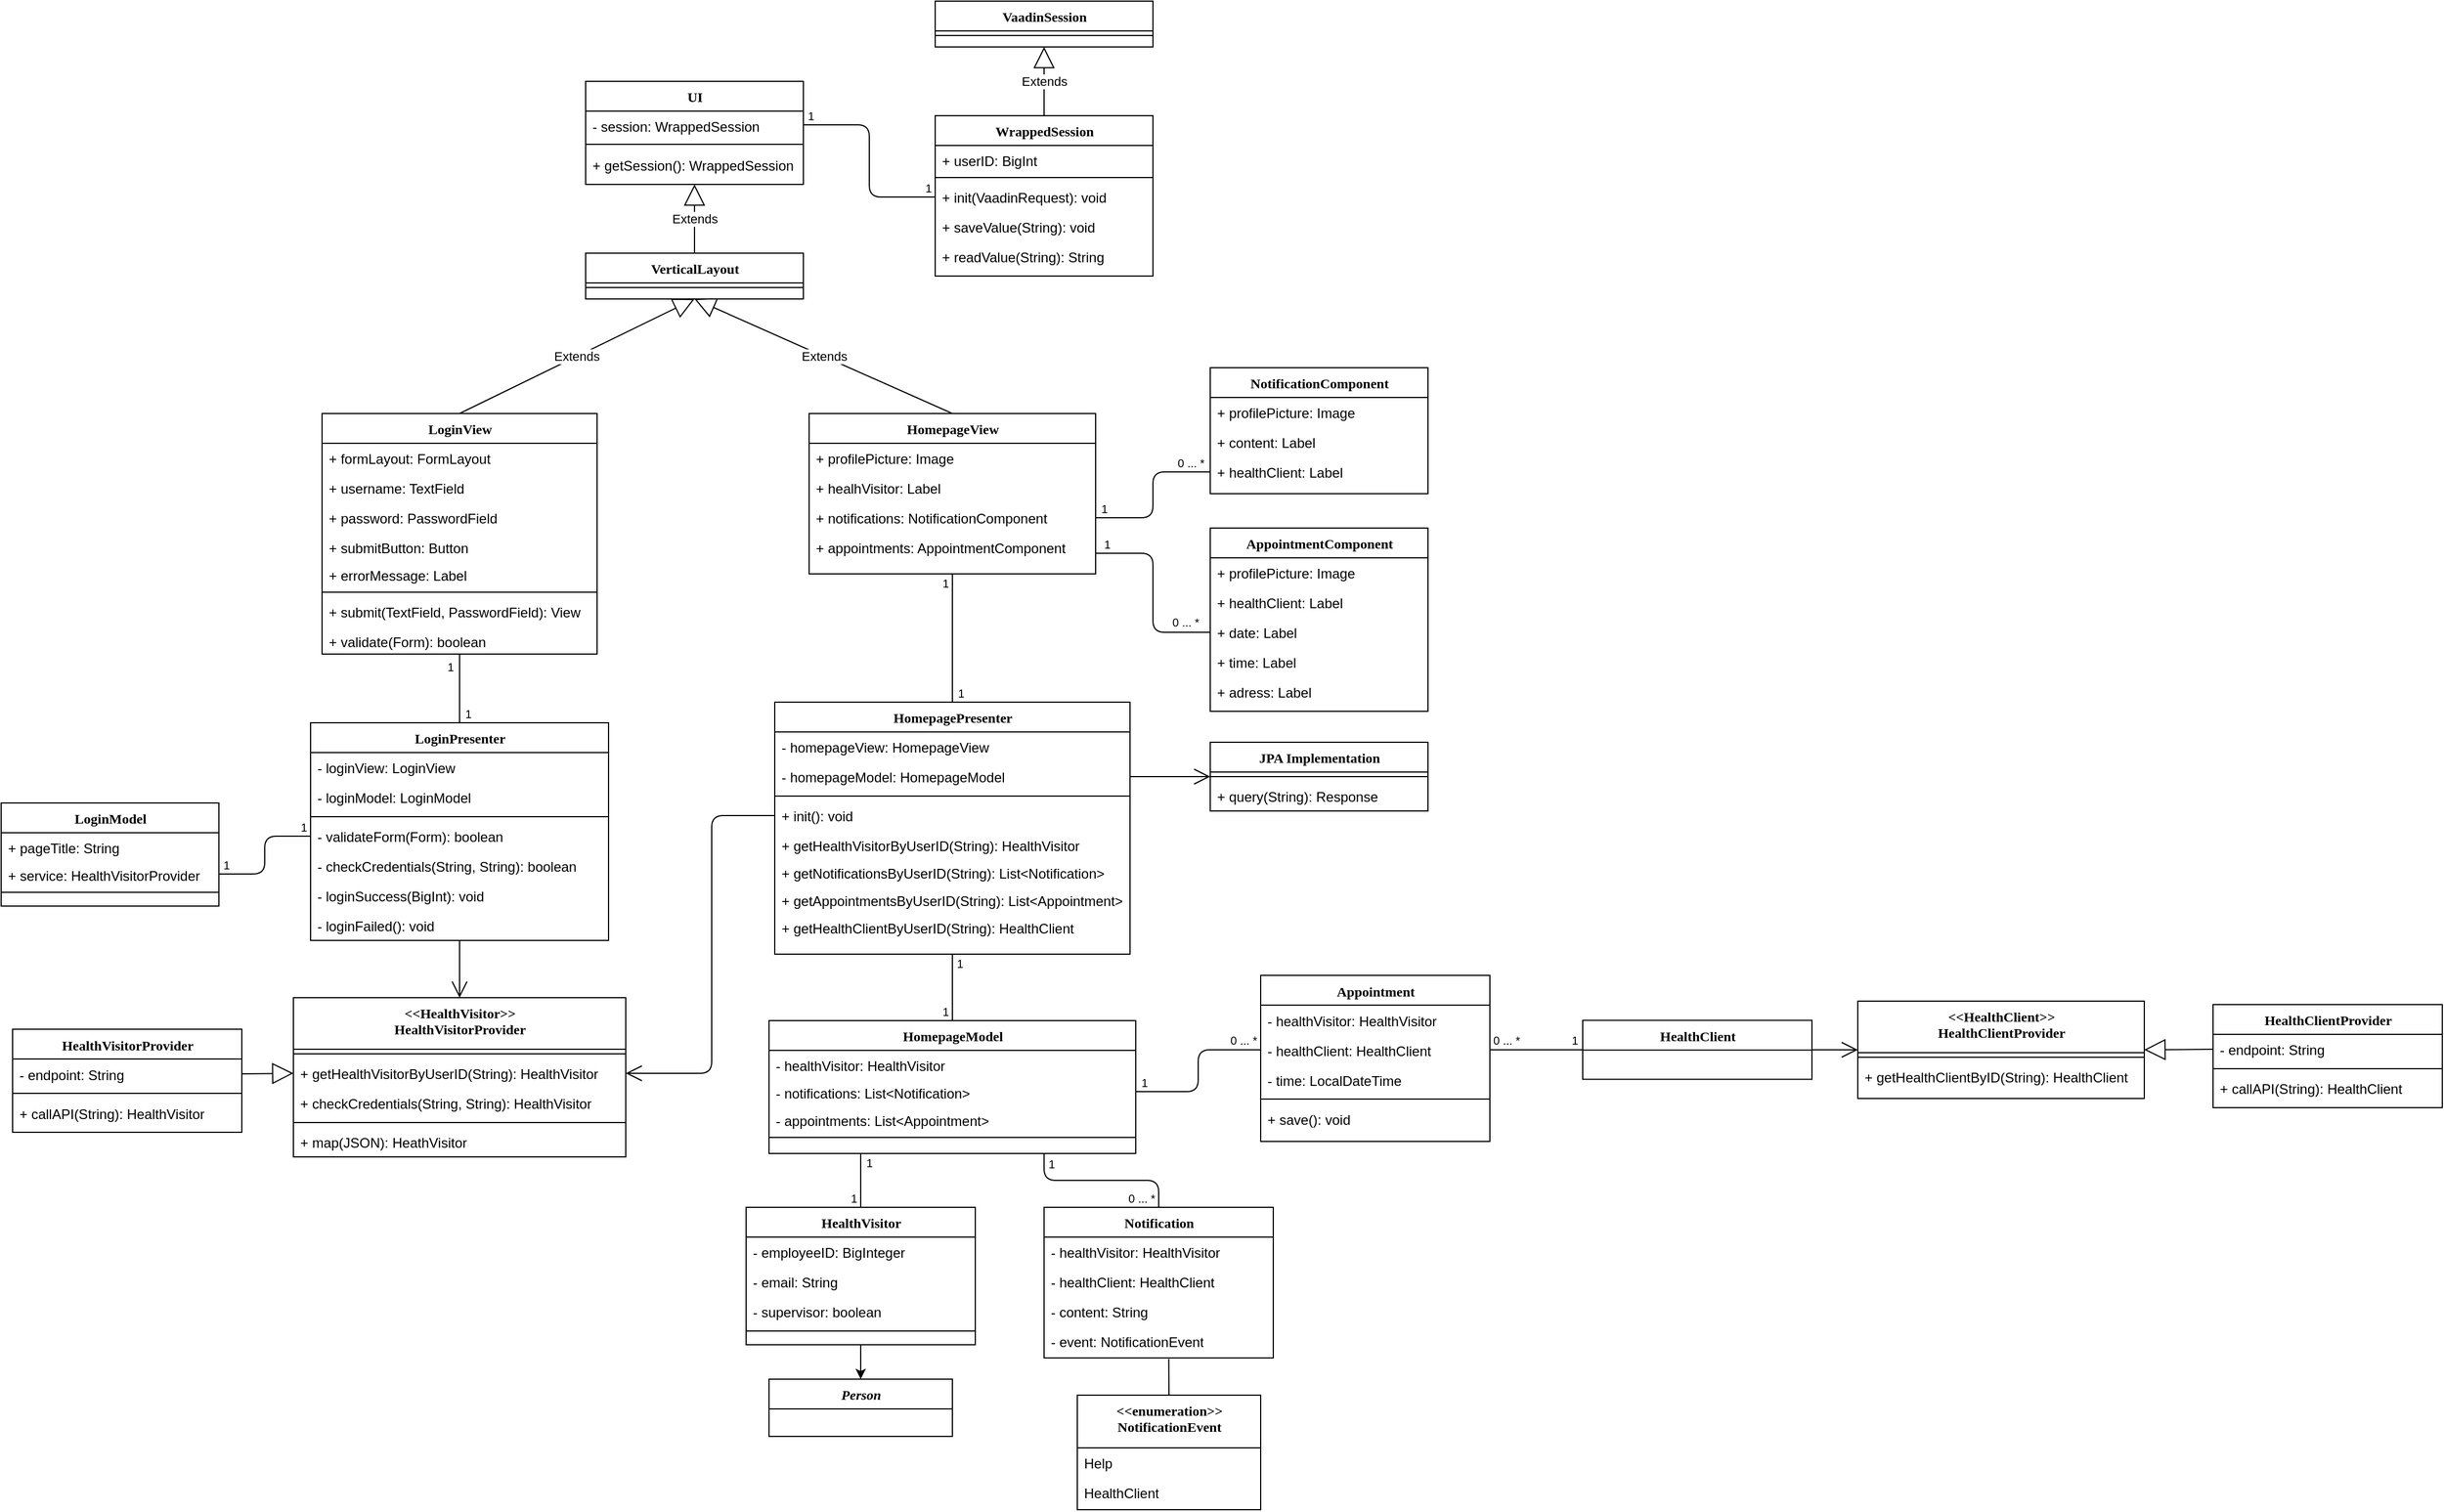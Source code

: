 <mxfile version="13.0.3" type="device"><diagram name="Page-1" id="9f46799a-70d6-7492-0946-bef42562c5a5"><mxGraphModel dx="2707" dy="1817" grid="1" gridSize="10" guides="1" tooltips="1" connect="1" arrows="1" fold="1" page="1" pageScale="1" pageWidth="1100" pageHeight="850" background="#ffffff" math="0" shadow="0"><root><mxCell id="0"/><mxCell id="1" parent="0"/><mxCell id="yon5I4YHBgp9VmvMfO-X-59" value="Extends" style="endArrow=block;endSize=16;endFill=0;html=1;exitX=0.5;exitY=0;exitDx=0;exitDy=0;entryX=0.5;entryY=1;entryDx=0;entryDy=0;" edge="1" parent="1" source="78961159f06e98e8-17" target="yon5I4YHBgp9VmvMfO-X-31"><mxGeometry width="160" relative="1" as="geometry"><mxPoint x="470" y="180" as="sourcePoint"/><mxPoint x="630" y="180" as="targetPoint"/></mxGeometry></mxCell><mxCell id="yon5I4YHBgp9VmvMfO-X-65" value="" style="endArrow=none;html=1;edgeStyle=orthogonalEdgeStyle;exitX=0.5;exitY=0;exitDx=0;exitDy=0;entryX=0.5;entryY=1;entryDx=0;entryDy=0;" edge="1" parent="1" source="yon5I4YHBgp9VmvMfO-X-19" target="78961159f06e98e8-17"><mxGeometry relative="1" as="geometry"><mxPoint x="20" y="550" as="sourcePoint"/><mxPoint x="180" y="510" as="targetPoint"/></mxGeometry></mxCell><mxCell id="yon5I4YHBgp9VmvMfO-X-66" value="1" style="resizable=0;html=1;align=left;verticalAlign=bottom;labelBackgroundColor=#ffffff;fontSize=10;" connectable="0" vertex="1" parent="yon5I4YHBgp9VmvMfO-X-65"><mxGeometry x="-1" relative="1" as="geometry"><mxPoint x="3" as="offset"/></mxGeometry></mxCell><mxCell id="yon5I4YHBgp9VmvMfO-X-67" value="1" style="resizable=0;html=1;align=right;verticalAlign=bottom;labelBackgroundColor=#ffffff;fontSize=10;" connectable="0" vertex="1" parent="yon5I4YHBgp9VmvMfO-X-65"><mxGeometry x="1" relative="1" as="geometry"><mxPoint x="-4.92" y="19.1" as="offset"/></mxGeometry></mxCell><mxCell id="yon5I4YHBgp9VmvMfO-X-68" value="Extends" style="endArrow=block;endSize=16;endFill=0;html=1;exitX=0.5;exitY=0;exitDx=0;exitDy=0;entryX=0.5;entryY=1;entryDx=0;entryDy=0;" edge="1" parent="1" source="yon5I4YHBgp9VmvMfO-X-1" target="yon5I4YHBgp9VmvMfO-X-31"><mxGeometry width="160" relative="1" as="geometry"><mxPoint x="250" y="290" as="sourcePoint"/><mxPoint x="445" y="170" as="targetPoint"/></mxGeometry></mxCell><mxCell id="yon5I4YHBgp9VmvMfO-X-86" value="" style="endArrow=none;html=1;edgeStyle=orthogonalEdgeStyle;entryX=0;entryY=0.5;entryDx=0;entryDy=0;" edge="1" parent="1" source="yon5I4YHBgp9VmvMfO-X-3" target="yon5I4YHBgp9VmvMfO-X-78"><mxGeometry relative="1" as="geometry"><mxPoint x="405" y="510" as="sourcePoint"/><mxPoint x="565" y="510" as="targetPoint"/></mxGeometry></mxCell><mxCell id="yon5I4YHBgp9VmvMfO-X-87" value="1" style="resizable=0;html=1;align=left;verticalAlign=bottom;labelBackgroundColor=#ffffff;fontSize=10;" connectable="0" vertex="1" parent="yon5I4YHBgp9VmvMfO-X-86"><mxGeometry x="-1" relative="1" as="geometry"><mxPoint x="3" as="offset"/></mxGeometry></mxCell><mxCell id="yon5I4YHBgp9VmvMfO-X-88" value="0 ... *" style="resizable=0;html=1;align=right;verticalAlign=bottom;labelBackgroundColor=#ffffff;fontSize=10;" connectable="0" vertex="1" parent="yon5I4YHBgp9VmvMfO-X-86"><mxGeometry x="1" relative="1" as="geometry"><mxPoint x="-5" as="offset"/></mxGeometry></mxCell><mxCell id="yon5I4YHBgp9VmvMfO-X-115" value="" style="endArrow=none;html=1;edgeStyle=orthogonalEdgeStyle;exitX=0;exitY=0.5;exitDx=0;exitDy=0;entryX=1;entryY=0.5;entryDx=0;entryDy=0;" edge="1" parent="1" source="yon5I4YHBgp9VmvMfO-X-102" target="yon5I4YHBgp9VmvMfO-X-5"><mxGeometry relative="1" as="geometry"><mxPoint x="405" y="510" as="sourcePoint"/><mxPoint x="565" y="510" as="targetPoint"/></mxGeometry></mxCell><mxCell id="yon5I4YHBgp9VmvMfO-X-116" value="0 ... *" style="resizable=0;html=1;align=left;verticalAlign=bottom;labelBackgroundColor=#ffffff;fontSize=10;" connectable="0" vertex="1" parent="yon5I4YHBgp9VmvMfO-X-115"><mxGeometry x="-1" relative="1" as="geometry"><mxPoint x="-35" y="-1" as="offset"/></mxGeometry></mxCell><mxCell id="yon5I4YHBgp9VmvMfO-X-117" value="1" style="resizable=0;html=1;align=right;verticalAlign=bottom;labelBackgroundColor=#ffffff;fontSize=10;" connectable="0" vertex="1" parent="yon5I4YHBgp9VmvMfO-X-115"><mxGeometry x="1" relative="1" as="geometry"><mxPoint x="13" as="offset"/></mxGeometry></mxCell><mxCell id="yon5I4YHBgp9VmvMfO-X-119" value="" style="endArrow=none;html=1;edgeStyle=orthogonalEdgeStyle;exitX=0.5;exitY=0;exitDx=0;exitDy=0;entryX=0.5;entryY=1;entryDx=0;entryDy=0;" edge="1" parent="1" source="yon5I4YHBgp9VmvMfO-X-10" target="yon5I4YHBgp9VmvMfO-X-1"><mxGeometry relative="1" as="geometry"><mxPoint x="405" y="610" as="sourcePoint"/><mxPoint x="565" y="610" as="targetPoint"/></mxGeometry></mxCell><mxCell id="yon5I4YHBgp9VmvMfO-X-120" value="1" style="resizable=0;html=1;align=left;verticalAlign=bottom;labelBackgroundColor=#ffffff;fontSize=10;" connectable="0" vertex="1" parent="yon5I4YHBgp9VmvMfO-X-119"><mxGeometry x="-1" relative="1" as="geometry"><mxPoint x="3" as="offset"/></mxGeometry></mxCell><mxCell id="yon5I4YHBgp9VmvMfO-X-121" value="1" style="resizable=0;html=1;align=right;verticalAlign=bottom;labelBackgroundColor=#ffffff;fontSize=10;" connectable="0" vertex="1" parent="yon5I4YHBgp9VmvMfO-X-119"><mxGeometry x="1" relative="1" as="geometry"><mxPoint x="-3" y="16" as="offset"/></mxGeometry></mxCell><mxCell id="yon5I4YHBgp9VmvMfO-X-31" value="VerticalLayout" style="swimlane;html=1;fontStyle=1;align=center;verticalAlign=top;childLayout=stackLayout;horizontal=1;startSize=26;horizontalStack=0;resizeParent=1;resizeLast=0;collapsible=1;marginBottom=0;swimlaneFillColor=#ffffff;rounded=0;shadow=0;comic=0;labelBackgroundColor=none;strokeWidth=1;fillColor=none;fontFamily=Verdana;fontSize=12" vertex="1" parent="1"><mxGeometry x="290" y="140" width="190" height="40" as="geometry"/></mxCell><mxCell id="yon5I4YHBgp9VmvMfO-X-34" value="" style="line;html=1;strokeWidth=1;fillColor=none;align=left;verticalAlign=middle;spacingTop=-1;spacingLeft=3;spacingRight=3;rotatable=0;labelPosition=right;points=[];portConstraint=eastwest;" vertex="1" parent="yon5I4YHBgp9VmvMfO-X-31"><mxGeometry y="26" width="190" height="8" as="geometry"/></mxCell><mxCell id="yon5I4YHBgp9VmvMfO-X-141" value="Extends" style="endArrow=block;endSize=16;endFill=0;html=1;exitX=0.5;exitY=0;exitDx=0;exitDy=0;entryX=0.5;entryY=1;entryDx=0;entryDy=0;" edge="1" parent="1" source="yon5I4YHBgp9VmvMfO-X-128" target="yon5I4YHBgp9VmvMfO-X-139"><mxGeometry width="160" relative="1" as="geometry"><mxPoint x="430" y="160" as="sourcePoint"/><mxPoint x="590" y="160" as="targetPoint"/></mxGeometry></mxCell><mxCell id="yon5I4YHBgp9VmvMfO-X-143" value="Extends" style="endArrow=block;endSize=16;endFill=0;html=1;exitX=0.5;exitY=0;exitDx=0;exitDy=0;entryX=0.5;entryY=1;entryDx=0;entryDy=0;" edge="1" parent="1" source="yon5I4YHBgp9VmvMfO-X-31" target="yon5I4YHBgp9VmvMfO-X-135"><mxGeometry width="160" relative="1" as="geometry"><mxPoint x="430" y="110" as="sourcePoint"/><mxPoint x="590" y="110" as="targetPoint"/></mxGeometry></mxCell><mxCell id="yon5I4YHBgp9VmvMfO-X-135" value="UI" style="swimlane;html=1;fontStyle=1;align=center;verticalAlign=top;childLayout=stackLayout;horizontal=1;startSize=26;horizontalStack=0;resizeParent=1;resizeLast=0;collapsible=1;marginBottom=0;swimlaneFillColor=#ffffff;rounded=0;shadow=0;comic=0;labelBackgroundColor=none;strokeWidth=1;fillColor=none;fontFamily=Verdana;fontSize=12" vertex="1" parent="1"><mxGeometry x="290" y="-10" width="190" height="90" as="geometry"/></mxCell><mxCell id="yon5I4YHBgp9VmvMfO-X-138" value="- session: WrappedSession&amp;nbsp;" style="text;html=1;strokeColor=none;fillColor=none;align=left;verticalAlign=top;spacingLeft=4;spacingRight=4;whiteSpace=wrap;overflow=hidden;rotatable=0;points=[[0,0.5],[1,0.5]];portConstraint=eastwest;" vertex="1" parent="yon5I4YHBgp9VmvMfO-X-135"><mxGeometry y="26" width="190" height="24" as="geometry"/></mxCell><mxCell id="yon5I4YHBgp9VmvMfO-X-136" value="" style="line;html=1;strokeWidth=1;fillColor=none;align=left;verticalAlign=middle;spacingTop=-1;spacingLeft=3;spacingRight=3;rotatable=0;labelPosition=right;points=[];portConstraint=eastwest;" vertex="1" parent="yon5I4YHBgp9VmvMfO-X-135"><mxGeometry y="50" width="190" height="10" as="geometry"/></mxCell><mxCell id="yon5I4YHBgp9VmvMfO-X-142" value="+ getSession(): WrappedSession&amp;nbsp;" style="text;html=1;strokeColor=none;fillColor=none;align=left;verticalAlign=top;spacingLeft=4;spacingRight=4;whiteSpace=wrap;overflow=hidden;rotatable=0;points=[[0,0.5],[1,0.5]];portConstraint=eastwest;" vertex="1" parent="yon5I4YHBgp9VmvMfO-X-135"><mxGeometry y="60" width="190" height="26" as="geometry"/></mxCell><mxCell id="yon5I4YHBgp9VmvMfO-X-144" value="" style="endArrow=none;html=1;edgeStyle=orthogonalEdgeStyle;entryX=0;entryY=0.5;entryDx=0;entryDy=0;exitX=1;exitY=0.5;exitDx=0;exitDy=0;" edge="1" parent="1" source="yon5I4YHBgp9VmvMfO-X-138" target="yon5I4YHBgp9VmvMfO-X-134"><mxGeometry relative="1" as="geometry"><mxPoint x="430" y="110" as="sourcePoint"/><mxPoint x="590" y="110" as="targetPoint"/></mxGeometry></mxCell><mxCell id="yon5I4YHBgp9VmvMfO-X-145" value="1" style="resizable=0;html=1;align=left;verticalAlign=bottom;labelBackgroundColor=#ffffff;fontSize=10;" connectable="0" vertex="1" parent="yon5I4YHBgp9VmvMfO-X-144"><mxGeometry x="-1" relative="1" as="geometry"><mxPoint x="2" as="offset"/></mxGeometry></mxCell><mxCell id="yon5I4YHBgp9VmvMfO-X-146" value="1" style="resizable=0;html=1;align=right;verticalAlign=bottom;labelBackgroundColor=#ffffff;fontSize=10;" connectable="0" vertex="1" parent="yon5I4YHBgp9VmvMfO-X-144"><mxGeometry x="1" relative="1" as="geometry"><mxPoint x="-3" as="offset"/></mxGeometry></mxCell><mxCell id="yon5I4YHBgp9VmvMfO-X-128" value="WrappedSession" style="swimlane;html=1;fontStyle=1;align=center;verticalAlign=top;childLayout=stackLayout;horizontal=1;startSize=26;horizontalStack=0;resizeParent=1;resizeLast=0;collapsible=1;marginBottom=0;swimlaneFillColor=#ffffff;rounded=0;shadow=0;comic=0;labelBackgroundColor=none;strokeWidth=1;fillColor=none;fontFamily=Verdana;fontSize=12" vertex="1" parent="1"><mxGeometry x="595" y="20" width="190" height="140" as="geometry"/></mxCell><mxCell id="yon5I4YHBgp9VmvMfO-X-129" value="+ userID: BigInt&amp;nbsp;" style="text;html=1;strokeColor=none;fillColor=none;align=left;verticalAlign=top;spacingLeft=4;spacingRight=4;whiteSpace=wrap;overflow=hidden;rotatable=0;points=[[0,0.5],[1,0.5]];portConstraint=eastwest;" vertex="1" parent="yon5I4YHBgp9VmvMfO-X-128"><mxGeometry y="26" width="190" height="24" as="geometry"/></mxCell><mxCell id="yon5I4YHBgp9VmvMfO-X-131" value="" style="line;html=1;strokeWidth=1;fillColor=none;align=left;verticalAlign=middle;spacingTop=-1;spacingLeft=3;spacingRight=3;rotatable=0;labelPosition=right;points=[];portConstraint=eastwest;" vertex="1" parent="yon5I4YHBgp9VmvMfO-X-128"><mxGeometry y="50" width="190" height="8" as="geometry"/></mxCell><mxCell id="yon5I4YHBgp9VmvMfO-X-134" value="+ init(VaadinRequest): void" style="text;html=1;strokeColor=none;fillColor=none;align=left;verticalAlign=top;spacingLeft=4;spacingRight=4;whiteSpace=wrap;overflow=hidden;rotatable=0;points=[[0,0.5],[1,0.5]];portConstraint=eastwest;" vertex="1" parent="yon5I4YHBgp9VmvMfO-X-128"><mxGeometry y="58" width="190" height="26" as="geometry"/></mxCell><mxCell id="yon5I4YHBgp9VmvMfO-X-132" value="+ saveValue(String): void" style="text;html=1;strokeColor=none;fillColor=none;align=left;verticalAlign=top;spacingLeft=4;spacingRight=4;whiteSpace=wrap;overflow=hidden;rotatable=0;points=[[0,0.5],[1,0.5]];portConstraint=eastwest;" vertex="1" parent="yon5I4YHBgp9VmvMfO-X-128"><mxGeometry y="84" width="190" height="26" as="geometry"/></mxCell><mxCell id="yon5I4YHBgp9VmvMfO-X-133" value="+ readValue(String): String" style="text;html=1;strokeColor=none;fillColor=none;align=left;verticalAlign=top;spacingLeft=4;spacingRight=4;whiteSpace=wrap;overflow=hidden;rotatable=0;points=[[0,0.5],[1,0.5]];portConstraint=eastwest;" vertex="1" parent="yon5I4YHBgp9VmvMfO-X-128"><mxGeometry y="110" width="190" height="26" as="geometry"/></mxCell><mxCell id="yon5I4YHBgp9VmvMfO-X-139" value="VaadinSession" style="swimlane;html=1;fontStyle=1;align=center;verticalAlign=top;childLayout=stackLayout;horizontal=1;startSize=26;horizontalStack=0;resizeParent=1;resizeLast=0;collapsible=1;marginBottom=0;swimlaneFillColor=#ffffff;rounded=0;shadow=0;comic=0;labelBackgroundColor=none;strokeWidth=1;fillColor=none;fontFamily=Verdana;fontSize=12" vertex="1" parent="1"><mxGeometry x="595" y="-80" width="190" height="40" as="geometry"/></mxCell><mxCell id="yon5I4YHBgp9VmvMfO-X-140" value="" style="line;html=1;strokeWidth=1;fillColor=none;align=left;verticalAlign=middle;spacingTop=-1;spacingLeft=3;spacingRight=3;rotatable=0;labelPosition=right;points=[];portConstraint=eastwest;" vertex="1" parent="yon5I4YHBgp9VmvMfO-X-139"><mxGeometry y="26" width="190" height="8" as="geometry"/></mxCell><mxCell id="yon5I4YHBgp9VmvMfO-X-99" value="AppointmentComponent" style="swimlane;html=1;fontStyle=1;align=center;verticalAlign=top;childLayout=stackLayout;horizontal=1;startSize=26;horizontalStack=0;resizeParent=1;resizeLast=0;collapsible=1;marginBottom=0;swimlaneFillColor=#ffffff;rounded=0;shadow=0;comic=0;labelBackgroundColor=none;strokeWidth=1;fillColor=none;fontFamily=Verdana;fontSize=12" vertex="1" parent="1"><mxGeometry x="835" y="380" width="190" height="160" as="geometry"/></mxCell><mxCell id="yon5I4YHBgp9VmvMfO-X-100" value="+ profilePicture: Image" style="text;html=1;strokeColor=none;fillColor=none;align=left;verticalAlign=top;spacingLeft=4;spacingRight=4;whiteSpace=wrap;overflow=hidden;rotatable=0;points=[[0,0.5],[1,0.5]];portConstraint=eastwest;" vertex="1" parent="yon5I4YHBgp9VmvMfO-X-99"><mxGeometry y="26" width="190" height="26" as="geometry"/></mxCell><mxCell id="yon5I4YHBgp9VmvMfO-X-101" value="+ healthClient: Label" style="text;html=1;strokeColor=none;fillColor=none;align=left;verticalAlign=top;spacingLeft=4;spacingRight=4;whiteSpace=wrap;overflow=hidden;rotatable=0;points=[[0,0.5],[1,0.5]];portConstraint=eastwest;" vertex="1" parent="yon5I4YHBgp9VmvMfO-X-99"><mxGeometry y="52" width="190" height="26" as="geometry"/></mxCell><mxCell id="yon5I4YHBgp9VmvMfO-X-102" value="+ date: Label" style="text;html=1;strokeColor=none;fillColor=none;align=left;verticalAlign=top;spacingLeft=4;spacingRight=4;whiteSpace=wrap;overflow=hidden;rotatable=0;points=[[0,0.5],[1,0.5]];portConstraint=eastwest;" vertex="1" parent="yon5I4YHBgp9VmvMfO-X-99"><mxGeometry y="78" width="190" height="26" as="geometry"/></mxCell><mxCell id="yon5I4YHBgp9VmvMfO-X-105" value="+ time: Label" style="text;html=1;strokeColor=none;fillColor=none;align=left;verticalAlign=top;spacingLeft=4;spacingRight=4;whiteSpace=wrap;overflow=hidden;rotatable=0;points=[[0,0.5],[1,0.5]];portConstraint=eastwest;" vertex="1" parent="yon5I4YHBgp9VmvMfO-X-99"><mxGeometry y="104" width="190" height="26" as="geometry"/></mxCell><mxCell id="yon5I4YHBgp9VmvMfO-X-106" value="+ adress: Label" style="text;html=1;strokeColor=none;fillColor=none;align=left;verticalAlign=top;spacingLeft=4;spacingRight=4;whiteSpace=wrap;overflow=hidden;rotatable=0;points=[[0,0.5],[1,0.5]];portConstraint=eastwest;" vertex="1" parent="yon5I4YHBgp9VmvMfO-X-99"><mxGeometry y="130" width="190" height="26" as="geometry"/></mxCell><mxCell id="yon5I4YHBgp9VmvMfO-X-1" value="HomepageView" style="swimlane;html=1;fontStyle=1;align=center;verticalAlign=top;childLayout=stackLayout;horizontal=1;startSize=26;horizontalStack=0;resizeParent=1;resizeLast=0;collapsible=1;marginBottom=0;swimlaneFillColor=#ffffff;rounded=0;shadow=0;comic=0;labelBackgroundColor=none;strokeWidth=1;fillColor=none;fontFamily=Verdana;fontSize=12" vertex="1" parent="1"><mxGeometry x="485" y="280" width="250" height="140" as="geometry"/></mxCell><mxCell id="yon5I4YHBgp9VmvMfO-X-4" value="+ profilePicture: Image" style="text;html=1;strokeColor=none;fillColor=none;align=left;verticalAlign=top;spacingLeft=4;spacingRight=4;whiteSpace=wrap;overflow=hidden;rotatable=0;points=[[0,0.5],[1,0.5]];portConstraint=eastwest;" vertex="1" parent="yon5I4YHBgp9VmvMfO-X-1"><mxGeometry y="26" width="250" height="26" as="geometry"/></mxCell><mxCell id="yon5I4YHBgp9VmvMfO-X-2" value="+ healhVisitor: Label" style="text;html=1;strokeColor=none;fillColor=none;align=left;verticalAlign=top;spacingLeft=4;spacingRight=4;whiteSpace=wrap;overflow=hidden;rotatable=0;points=[[0,0.5],[1,0.5]];portConstraint=eastwest;" vertex="1" parent="yon5I4YHBgp9VmvMfO-X-1"><mxGeometry y="52" width="250" height="26" as="geometry"/></mxCell><mxCell id="yon5I4YHBgp9VmvMfO-X-3" value="+ notifications: NotificationComponent" style="text;html=1;strokeColor=none;fillColor=none;align=left;verticalAlign=top;spacingLeft=4;spacingRight=4;whiteSpace=wrap;overflow=hidden;rotatable=0;points=[[0,0.5],[1,0.5]];portConstraint=eastwest;" vertex="1" parent="yon5I4YHBgp9VmvMfO-X-1"><mxGeometry y="78" width="250" height="26" as="geometry"/></mxCell><mxCell id="yon5I4YHBgp9VmvMfO-X-5" value="+ appointments: AppointmentComponent" style="text;html=1;strokeColor=none;fillColor=none;align=left;verticalAlign=top;spacingLeft=4;spacingRight=4;whiteSpace=wrap;overflow=hidden;rotatable=0;points=[[0,0.5],[1,0.5]];portConstraint=eastwest;" vertex="1" parent="yon5I4YHBgp9VmvMfO-X-1"><mxGeometry y="104" width="250" height="36" as="geometry"/></mxCell><mxCell id="yon5I4YHBgp9VmvMfO-X-76" value="NotificationComponent" style="swimlane;html=1;fontStyle=1;align=center;verticalAlign=top;childLayout=stackLayout;horizontal=1;startSize=26;horizontalStack=0;resizeParent=1;resizeLast=0;collapsible=1;marginBottom=0;swimlaneFillColor=#ffffff;rounded=0;shadow=0;comic=0;labelBackgroundColor=none;strokeWidth=1;fillColor=none;fontFamily=Verdana;fontSize=12" vertex="1" parent="1"><mxGeometry x="835" y="240" width="190" height="110" as="geometry"/></mxCell><mxCell id="yon5I4YHBgp9VmvMfO-X-77" value="+ profilePicture: Image" style="text;html=1;strokeColor=none;fillColor=none;align=left;verticalAlign=top;spacingLeft=4;spacingRight=4;whiteSpace=wrap;overflow=hidden;rotatable=0;points=[[0,0.5],[1,0.5]];portConstraint=eastwest;" vertex="1" parent="yon5I4YHBgp9VmvMfO-X-76"><mxGeometry y="26" width="190" height="26" as="geometry"/></mxCell><mxCell id="yon5I4YHBgp9VmvMfO-X-79" value="+ content: Label" style="text;html=1;strokeColor=none;fillColor=none;align=left;verticalAlign=top;spacingLeft=4;spacingRight=4;whiteSpace=wrap;overflow=hidden;rotatable=0;points=[[0,0.5],[1,0.5]];portConstraint=eastwest;" vertex="1" parent="yon5I4YHBgp9VmvMfO-X-76"><mxGeometry y="52" width="190" height="26" as="geometry"/></mxCell><mxCell id="yon5I4YHBgp9VmvMfO-X-78" value="+ healthClient: Label" style="text;html=1;strokeColor=none;fillColor=none;align=left;verticalAlign=top;spacingLeft=4;spacingRight=4;whiteSpace=wrap;overflow=hidden;rotatable=0;points=[[0,0.5],[1,0.5]];portConstraint=eastwest;" vertex="1" parent="yon5I4YHBgp9VmvMfO-X-76"><mxGeometry y="78" width="190" height="26" as="geometry"/></mxCell><mxCell id="78961159f06e98e8-17" value="LoginView" style="swimlane;html=1;fontStyle=1;align=center;verticalAlign=top;childLayout=stackLayout;horizontal=1;startSize=26;horizontalStack=0;resizeParent=1;resizeLast=0;collapsible=1;marginBottom=0;swimlaneFillColor=#ffffff;rounded=0;shadow=0;comic=0;labelBackgroundColor=none;strokeWidth=1;fillColor=none;fontFamily=Verdana;fontSize=12" parent="1" vertex="1"><mxGeometry x="60" y="280" width="240" height="210" as="geometry"/></mxCell><mxCell id="yon5I4YHBgp9VmvMfO-X-61" value="+ formLayout: FormLayout" style="text;html=1;strokeColor=none;fillColor=none;align=left;verticalAlign=top;spacingLeft=4;spacingRight=4;whiteSpace=wrap;overflow=hidden;rotatable=0;points=[[0,0.5],[1,0.5]];portConstraint=eastwest;" vertex="1" parent="78961159f06e98e8-17"><mxGeometry y="26" width="240" height="26" as="geometry"/></mxCell><mxCell id="yon5I4YHBgp9VmvMfO-X-28" value="+ username: TextField" style="text;html=1;strokeColor=none;fillColor=none;align=left;verticalAlign=top;spacingLeft=4;spacingRight=4;whiteSpace=wrap;overflow=hidden;rotatable=0;points=[[0,0.5],[1,0.5]];portConstraint=eastwest;" vertex="1" parent="78961159f06e98e8-17"><mxGeometry y="52" width="240" height="26" as="geometry"/></mxCell><mxCell id="78961159f06e98e8-23" value="+ password: PasswordField" style="text;html=1;strokeColor=none;fillColor=none;align=left;verticalAlign=top;spacingLeft=4;spacingRight=4;whiteSpace=wrap;overflow=hidden;rotatable=0;points=[[0,0.5],[1,0.5]];portConstraint=eastwest;" parent="78961159f06e98e8-17" vertex="1"><mxGeometry y="78" width="240" height="26" as="geometry"/></mxCell><mxCell id="78961159f06e98e8-21" value="+ submitButton: Button&amp;nbsp;" style="text;html=1;strokeColor=none;fillColor=none;align=left;verticalAlign=top;spacingLeft=4;spacingRight=4;whiteSpace=wrap;overflow=hidden;rotatable=0;points=[[0,0.5],[1,0.5]];portConstraint=eastwest;" parent="78961159f06e98e8-17" vertex="1"><mxGeometry y="104" width="240" height="24" as="geometry"/></mxCell><mxCell id="yon5I4YHBgp9VmvMfO-X-30" value="+ errorMessage: Label" style="text;html=1;strokeColor=none;fillColor=none;align=left;verticalAlign=top;spacingLeft=4;spacingRight=4;whiteSpace=wrap;overflow=hidden;rotatable=0;points=[[0,0.5],[1,0.5]];portConstraint=eastwest;" vertex="1" parent="78961159f06e98e8-17"><mxGeometry y="128" width="240" height="24" as="geometry"/></mxCell><mxCell id="78961159f06e98e8-19" value="" style="line;html=1;strokeWidth=1;fillColor=none;align=left;verticalAlign=middle;spacingTop=-1;spacingLeft=3;spacingRight=3;rotatable=0;labelPosition=right;points=[];portConstraint=eastwest;" parent="78961159f06e98e8-17" vertex="1"><mxGeometry y="152" width="240" height="8" as="geometry"/></mxCell><mxCell id="78961159f06e98e8-20" value="+ submit(TextField, PasswordField): View" style="text;html=1;strokeColor=none;fillColor=none;align=left;verticalAlign=top;spacingLeft=4;spacingRight=4;whiteSpace=wrap;overflow=hidden;rotatable=0;points=[[0,0.5],[1,0.5]];portConstraint=eastwest;" parent="78961159f06e98e8-17" vertex="1"><mxGeometry y="160" width="240" height="26" as="geometry"/></mxCell><mxCell id="78961159f06e98e8-27" value="+ validate(Form): boolean" style="text;html=1;strokeColor=none;fillColor=none;align=left;verticalAlign=top;spacingLeft=4;spacingRight=4;whiteSpace=wrap;overflow=hidden;rotatable=0;points=[[0,0.5],[1,0.5]];portConstraint=eastwest;" parent="78961159f06e98e8-17" vertex="1"><mxGeometry y="186" width="240" height="24" as="geometry"/></mxCell><mxCell id="yon5I4YHBgp9VmvMfO-X-162" value="" style="endArrow=none;html=1;edgeStyle=orthogonalEdgeStyle;entryX=0.5;entryY=0;entryDx=0;entryDy=0;exitX=0.5;exitY=1;exitDx=0;exitDy=0;" edge="1" parent="1" source="yon5I4YHBgp9VmvMfO-X-10" target="yon5I4YHBgp9VmvMfO-X-122"><mxGeometry relative="1" as="geometry"><mxPoint x="340" y="740" as="sourcePoint"/><mxPoint x="500" y="740" as="targetPoint"/></mxGeometry></mxCell><mxCell id="yon5I4YHBgp9VmvMfO-X-163" value="1" style="resizable=0;html=1;align=left;verticalAlign=bottom;labelBackgroundColor=#ffffff;fontSize=10;" connectable="0" vertex="1" parent="yon5I4YHBgp9VmvMfO-X-162"><mxGeometry x="-1" relative="1" as="geometry"><mxPoint x="2" y="16" as="offset"/></mxGeometry></mxCell><mxCell id="yon5I4YHBgp9VmvMfO-X-164" value="1" style="resizable=0;html=1;align=right;verticalAlign=bottom;labelBackgroundColor=#ffffff;fontSize=10;" connectable="0" vertex="1" parent="yon5I4YHBgp9VmvMfO-X-162"><mxGeometry x="1" relative="1" as="geometry"><mxPoint x="-3" as="offset"/></mxGeometry></mxCell><mxCell id="yon5I4YHBgp9VmvMfO-X-19" value="LoginPresenter" style="swimlane;html=1;fontStyle=1;align=center;verticalAlign=top;childLayout=stackLayout;horizontal=1;startSize=26;horizontalStack=0;resizeParent=1;resizeLast=0;collapsible=1;marginBottom=0;swimlaneFillColor=#ffffff;rounded=0;shadow=0;comic=0;labelBackgroundColor=none;strokeWidth=1;fillColor=none;fontFamily=Verdana;fontSize=12" vertex="1" parent="1"><mxGeometry x="50" y="550" width="260" height="190" as="geometry"/></mxCell><mxCell id="yon5I4YHBgp9VmvMfO-X-23" value="- loginView: LoginView" style="text;html=1;strokeColor=none;fillColor=none;align=left;verticalAlign=top;spacingLeft=4;spacingRight=4;whiteSpace=wrap;overflow=hidden;rotatable=0;points=[[0,0.5],[1,0.5]];portConstraint=eastwest;" vertex="1" parent="yon5I4YHBgp9VmvMfO-X-19"><mxGeometry y="26" width="260" height="26" as="geometry"/></mxCell><mxCell id="yon5I4YHBgp9VmvMfO-X-24" value="- loginModel: LoginModel" style="text;html=1;strokeColor=none;fillColor=none;align=left;verticalAlign=top;spacingLeft=4;spacingRight=4;whiteSpace=wrap;overflow=hidden;rotatable=0;points=[[0,0.5],[1,0.5]];portConstraint=eastwest;" vertex="1" parent="yon5I4YHBgp9VmvMfO-X-19"><mxGeometry y="52" width="260" height="26" as="geometry"/></mxCell><mxCell id="yon5I4YHBgp9VmvMfO-X-25" value="" style="line;html=1;strokeWidth=1;fillColor=none;align=left;verticalAlign=middle;spacingTop=-1;spacingLeft=3;spacingRight=3;rotatable=0;labelPosition=right;points=[];portConstraint=eastwest;" vertex="1" parent="yon5I4YHBgp9VmvMfO-X-19"><mxGeometry y="78" width="260" height="8" as="geometry"/></mxCell><mxCell id="yon5I4YHBgp9VmvMfO-X-166" value="- validateForm(Form): boolean" style="text;html=1;strokeColor=none;fillColor=none;align=left;verticalAlign=top;spacingLeft=4;spacingRight=4;whiteSpace=wrap;overflow=hidden;rotatable=0;points=[[0,0.5],[1,0.5]];portConstraint=eastwest;" vertex="1" parent="yon5I4YHBgp9VmvMfO-X-19"><mxGeometry y="86" width="260" height="26" as="geometry"/></mxCell><mxCell id="yon5I4YHBgp9VmvMfO-X-148" value="- checkCredentials(String, String): boolean" style="text;html=1;strokeColor=none;fillColor=none;align=left;verticalAlign=top;spacingLeft=4;spacingRight=4;whiteSpace=wrap;overflow=hidden;rotatable=0;points=[[0,0.5],[1,0.5]];portConstraint=eastwest;" vertex="1" parent="yon5I4YHBgp9VmvMfO-X-19"><mxGeometry y="112" width="260" height="26" as="geometry"/></mxCell><mxCell id="yon5I4YHBgp9VmvMfO-X-26" value="- loginSuccess(BigInt): void" style="text;html=1;strokeColor=none;fillColor=none;align=left;verticalAlign=top;spacingLeft=4;spacingRight=4;whiteSpace=wrap;overflow=hidden;rotatable=0;points=[[0,0.5],[1,0.5]];portConstraint=eastwest;" vertex="1" parent="yon5I4YHBgp9VmvMfO-X-19"><mxGeometry y="138" width="260" height="26" as="geometry"/></mxCell><mxCell id="yon5I4YHBgp9VmvMfO-X-27" value="- loginFailed(): void" style="text;html=1;strokeColor=none;fillColor=none;align=left;verticalAlign=top;spacingLeft=4;spacingRight=4;whiteSpace=wrap;overflow=hidden;rotatable=0;points=[[0,0.5],[1,0.5]];portConstraint=eastwest;" vertex="1" parent="yon5I4YHBgp9VmvMfO-X-19"><mxGeometry y="164" width="260" height="26" as="geometry"/></mxCell><mxCell id="yon5I4YHBgp9VmvMfO-X-167" value="" style="endArrow=block;endSize=16;endFill=0;html=1;exitX=1;exitY=0.5;exitDx=0;exitDy=0;entryX=0;entryY=0.5;entryDx=0;entryDy=0;" edge="1" parent="1" source="yon5I4YHBgp9VmvMfO-X-174" target="yon5I4YHBgp9VmvMfO-X-171"><mxGeometry width="160" relative="1" as="geometry"><mxPoint x="-870" y="489" as="sourcePoint"/><mxPoint x="10" y="880" as="targetPoint"/></mxGeometry></mxCell><mxCell id="yon5I4YHBgp9VmvMfO-X-168" value="" style="endArrow=open;endFill=1;endSize=12;html=1;entryX=0.5;entryY=0;entryDx=0;entryDy=0;exitX=0.5;exitY=1;exitDx=0;exitDy=0;" edge="1" parent="1" target="yon5I4YHBgp9VmvMfO-X-169" source="yon5I4YHBgp9VmvMfO-X-19"><mxGeometry width="160" relative="1" as="geometry"><mxPoint x="200" y="744" as="sourcePoint"/><mxPoint x="980" y="712" as="targetPoint"/></mxGeometry></mxCell><mxCell id="yon5I4YHBgp9VmvMfO-X-169" value="&amp;lt;&amp;lt;HealthVisitor&amp;gt;&amp;gt;&lt;br&gt;HealthVisitorProvider" style="swimlane;html=1;fontStyle=1;align=center;verticalAlign=top;childLayout=stackLayout;horizontal=1;startSize=45;horizontalStack=0;resizeParent=1;resizeLast=0;collapsible=1;marginBottom=0;swimlaneFillColor=#ffffff;rounded=0;shadow=0;comic=0;labelBackgroundColor=none;strokeWidth=1;fillColor=none;fontFamily=Verdana;fontSize=12" vertex="1" parent="1"><mxGeometry x="35" y="790" width="290" height="139" as="geometry"><mxRectangle x="90" y="83" width="100" height="26" as="alternateBounds"/></mxGeometry></mxCell><mxCell id="yon5I4YHBgp9VmvMfO-X-170" value="" style="line;html=1;strokeWidth=1;fillColor=none;align=left;verticalAlign=middle;spacingTop=-1;spacingLeft=3;spacingRight=3;rotatable=0;labelPosition=right;points=[];portConstraint=eastwest;" vertex="1" parent="yon5I4YHBgp9VmvMfO-X-169"><mxGeometry y="45" width="290" height="8" as="geometry"/></mxCell><mxCell id="yon5I4YHBgp9VmvMfO-X-171" value="+ getHealthVisitorByUserID(String): HealthVisitor" style="text;html=1;strokeColor=none;fillColor=none;align=left;verticalAlign=top;spacingLeft=4;spacingRight=4;whiteSpace=wrap;overflow=hidden;rotatable=0;points=[[0,0.5],[1,0.5]];portConstraint=eastwest;" vertex="1" parent="yon5I4YHBgp9VmvMfO-X-169"><mxGeometry y="53" width="290" height="26" as="geometry"/></mxCell><mxCell id="yon5I4YHBgp9VmvMfO-X-172" value="+ checkCredentials(String, String): HealthVisitor" style="text;html=1;strokeColor=none;fillColor=none;align=left;verticalAlign=top;spacingLeft=4;spacingRight=4;whiteSpace=wrap;overflow=hidden;rotatable=0;points=[[0,0.5],[1,0.5]];portConstraint=eastwest;" vertex="1" parent="yon5I4YHBgp9VmvMfO-X-169"><mxGeometry y="79" width="290" height="26" as="geometry"/></mxCell><mxCell id="yon5I4YHBgp9VmvMfO-X-180" value="" style="line;html=1;strokeWidth=1;fillColor=none;align=left;verticalAlign=middle;spacingTop=-1;spacingLeft=3;spacingRight=3;rotatable=0;labelPosition=right;points=[];portConstraint=eastwest;" vertex="1" parent="yon5I4YHBgp9VmvMfO-X-169"><mxGeometry y="105" width="290" height="8" as="geometry"/></mxCell><mxCell id="yon5I4YHBgp9VmvMfO-X-179" value="+ map(JSON): HeathVisitor" style="text;html=1;strokeColor=none;fillColor=none;align=left;verticalAlign=top;spacingLeft=4;spacingRight=4;whiteSpace=wrap;overflow=hidden;rotatable=0;points=[[0,0.5],[1,0.5]];portConstraint=eastwest;" vertex="1" parent="yon5I4YHBgp9VmvMfO-X-169"><mxGeometry y="113" width="290" height="26" as="geometry"/></mxCell><mxCell id="yon5I4YHBgp9VmvMfO-X-173" value="HealthVisitorProvider" style="swimlane;html=1;fontStyle=1;align=center;verticalAlign=top;childLayout=stackLayout;horizontal=1;startSize=26;horizontalStack=0;resizeParent=1;resizeLast=0;collapsible=1;marginBottom=0;swimlaneFillColor=#ffffff;rounded=0;shadow=0;comic=0;labelBackgroundColor=none;strokeWidth=1;fillColor=none;fontFamily=Verdana;fontSize=12" vertex="1" parent="1"><mxGeometry x="-210" y="817.5" width="200" height="90" as="geometry"><mxRectangle x="90" y="83" width="100" height="26" as="alternateBounds"/></mxGeometry></mxCell><mxCell id="yon5I4YHBgp9VmvMfO-X-174" value="- endpoint: String" style="text;html=1;strokeColor=none;fillColor=none;align=left;verticalAlign=top;spacingLeft=4;spacingRight=4;whiteSpace=wrap;overflow=hidden;rotatable=0;points=[[0,0.5],[1,0.5]];portConstraint=eastwest;" vertex="1" parent="yon5I4YHBgp9VmvMfO-X-173"><mxGeometry y="26" width="200" height="26" as="geometry"/></mxCell><mxCell id="yon5I4YHBgp9VmvMfO-X-175" value="" style="line;html=1;strokeWidth=1;fillColor=none;align=left;verticalAlign=middle;spacingTop=-1;spacingLeft=3;spacingRight=3;rotatable=0;labelPosition=right;points=[];portConstraint=eastwest;" vertex="1" parent="yon5I4YHBgp9VmvMfO-X-173"><mxGeometry y="52" width="200" height="8" as="geometry"/></mxCell><mxCell id="yon5I4YHBgp9VmvMfO-X-176" value="+ callAPI(String): HealthVisitor" style="text;html=1;strokeColor=none;fillColor=none;align=left;verticalAlign=top;spacingLeft=4;spacingRight=4;whiteSpace=wrap;overflow=hidden;rotatable=0;points=[[0,0.5],[1,0.5]];portConstraint=eastwest;" vertex="1" parent="yon5I4YHBgp9VmvMfO-X-173"><mxGeometry y="60" width="200" height="26" as="geometry"/></mxCell><mxCell id="yon5I4YHBgp9VmvMfO-X-182" value="" style="endArrow=open;endFill=1;endSize=12;html=1;entryX=1;entryY=0.5;entryDx=0;entryDy=0;exitX=0;exitY=0.5;exitDx=0;exitDy=0;" edge="1" parent="1" source="yon5I4YHBgp9VmvMfO-X-17" target="yon5I4YHBgp9VmvMfO-X-171"><mxGeometry width="160" relative="1" as="geometry"><mxPoint x="190" y="750" as="sourcePoint"/><mxPoint x="190" y="800" as="targetPoint"/><Array as="points"><mxPoint x="400" y="631"/><mxPoint x="400" y="856"/></Array></mxGeometry></mxCell><mxCell id="yon5I4YHBgp9VmvMfO-X-184" value="" style="endArrow=none;html=1;edgeStyle=orthogonalEdgeStyle;exitX=1;exitY=0.5;exitDx=0;exitDy=0;entryX=0;entryY=0.5;entryDx=0;entryDy=0;" edge="1" parent="1" source="yon5I4YHBgp9VmvMfO-X-75" target="yon5I4YHBgp9VmvMfO-X-166"><mxGeometry relative="1" as="geometry"><mxPoint x="370" y="680" as="sourcePoint"/><mxPoint x="530" y="680" as="targetPoint"/></mxGeometry></mxCell><mxCell id="yon5I4YHBgp9VmvMfO-X-185" value="1" style="resizable=0;html=1;align=left;verticalAlign=bottom;labelBackgroundColor=#ffffff;fontSize=10;" connectable="0" vertex="1" parent="yon5I4YHBgp9VmvMfO-X-184"><mxGeometry x="-1" relative="1" as="geometry"><mxPoint x="2" as="offset"/></mxGeometry></mxCell><mxCell id="yon5I4YHBgp9VmvMfO-X-186" value="1" style="resizable=0;html=1;align=right;verticalAlign=bottom;labelBackgroundColor=#ffffff;fontSize=10;" connectable="0" vertex="1" parent="yon5I4YHBgp9VmvMfO-X-184"><mxGeometry x="1" relative="1" as="geometry"><mxPoint x="-3" as="offset"/></mxGeometry></mxCell><mxCell id="yon5I4YHBgp9VmvMfO-X-69" value="LoginModel" style="swimlane;html=1;fontStyle=1;align=center;verticalAlign=top;childLayout=stackLayout;horizontal=1;startSize=26;horizontalStack=0;resizeParent=1;resizeLast=0;collapsible=1;marginBottom=0;swimlaneFillColor=#ffffff;rounded=0;shadow=0;comic=0;labelBackgroundColor=none;strokeWidth=1;fillColor=none;fontFamily=Verdana;fontSize=12" vertex="1" parent="1"><mxGeometry x="-220" y="620" width="190" height="90" as="geometry"/></mxCell><mxCell id="yon5I4YHBgp9VmvMfO-X-60" value="+ pageTitle: String&amp;nbsp;" style="text;html=1;strokeColor=none;fillColor=none;align=left;verticalAlign=top;spacingLeft=4;spacingRight=4;whiteSpace=wrap;overflow=hidden;rotatable=0;points=[[0,0.5],[1,0.5]];portConstraint=eastwest;" vertex="1" parent="yon5I4YHBgp9VmvMfO-X-69"><mxGeometry y="26" width="190" height="24" as="geometry"/></mxCell><mxCell id="yon5I4YHBgp9VmvMfO-X-75" value="+ service: HealthVisitorProvider&amp;nbsp;" style="text;html=1;strokeColor=none;fillColor=none;align=left;verticalAlign=top;spacingLeft=4;spacingRight=4;whiteSpace=wrap;overflow=hidden;rotatable=0;points=[[0,0.5],[1,0.5]];portConstraint=eastwest;" vertex="1" parent="yon5I4YHBgp9VmvMfO-X-69"><mxGeometry y="50" width="190" height="24" as="geometry"/></mxCell><mxCell id="yon5I4YHBgp9VmvMfO-X-72" value="" style="line;html=1;strokeWidth=1;fillColor=none;align=left;verticalAlign=middle;spacingTop=-1;spacingLeft=3;spacingRight=3;rotatable=0;labelPosition=right;points=[];portConstraint=eastwest;" vertex="1" parent="yon5I4YHBgp9VmvMfO-X-69"><mxGeometry y="74" width="190" height="8" as="geometry"/></mxCell><mxCell id="yon5I4YHBgp9VmvMfO-X-188" value="" style="endArrow=open;endFill=1;endSize=12;html=1;entryX=0;entryY=0.5;entryDx=0;entryDy=0;exitX=1;exitY=0.5;exitDx=0;exitDy=0;" edge="1" parent="1" source="yon5I4YHBgp9VmvMfO-X-12" target="yon5I4YHBgp9VmvMfO-X-156"><mxGeometry width="160" relative="1" as="geometry"><mxPoint x="465" y="679" as="sourcePoint"/><mxPoint x="335" y="679" as="targetPoint"/></mxGeometry></mxCell><mxCell id="yon5I4YHBgp9VmvMfO-X-206" value="" style="endArrow=none;html=1;entryX=0.5;entryY=0;entryDx=0;entryDy=0;exitX=0.544;exitY=1.093;exitDx=0;exitDy=0;exitPerimeter=0;" edge="1" parent="1" source="yon5I4YHBgp9VmvMfO-X-202" target="yon5I4YHBgp9VmvMfO-X-203"><mxGeometry width="50" height="50" relative="1" as="geometry"><mxPoint x="1055" y="973" as="sourcePoint"/><mxPoint x="1000" y="973" as="targetPoint"/></mxGeometry></mxCell><mxCell id="yon5I4YHBgp9VmvMfO-X-232" value="" style="endArrow=classic;html=1;exitX=0.5;exitY=1;exitDx=0;exitDy=0;entryX=0.5;entryY=0;entryDx=0;entryDy=0;" edge="1" parent="1" source="yon5I4YHBgp9VmvMfO-X-189" target="yon5I4YHBgp9VmvMfO-X-207"><mxGeometry width="50" height="50" relative="1" as="geometry"><mxPoint x="390" y="1243" as="sourcePoint"/><mxPoint x="440" y="1193" as="targetPoint"/></mxGeometry></mxCell><mxCell id="yon5I4YHBgp9VmvMfO-X-236" value="" style="endArrow=none;html=1;edgeStyle=orthogonalEdgeStyle;exitX=0.25;exitY=1;exitDx=0;exitDy=0;entryX=0.5;entryY=0;entryDx=0;entryDy=0;" edge="1" parent="1" source="yon5I4YHBgp9VmvMfO-X-122" target="yon5I4YHBgp9VmvMfO-X-189"><mxGeometry relative="1" as="geometry"><mxPoint x="340" y="983" as="sourcePoint"/><mxPoint x="500" y="983" as="targetPoint"/></mxGeometry></mxCell><mxCell id="yon5I4YHBgp9VmvMfO-X-237" value="1" style="resizable=0;html=1;align=left;verticalAlign=bottom;labelBackgroundColor=#ffffff;fontSize=10;" connectable="0" vertex="1" parent="yon5I4YHBgp9VmvMfO-X-236"><mxGeometry x="-1" relative="1" as="geometry"><mxPoint x="3" y="16" as="offset"/></mxGeometry></mxCell><mxCell id="yon5I4YHBgp9VmvMfO-X-238" value="1" style="resizable=0;html=1;align=right;verticalAlign=bottom;labelBackgroundColor=#ffffff;fontSize=10;" connectable="0" vertex="1" parent="yon5I4YHBgp9VmvMfO-X-236"><mxGeometry x="1" relative="1" as="geometry"><mxPoint x="-3" as="offset"/></mxGeometry></mxCell><mxCell id="yon5I4YHBgp9VmvMfO-X-239" value="" style="endArrow=none;html=1;edgeStyle=orthogonalEdgeStyle;exitX=0.75;exitY=1;exitDx=0;exitDy=0;entryX=0.5;entryY=0;entryDx=0;entryDy=0;" edge="1" parent="1" source="yon5I4YHBgp9VmvMfO-X-122" target="yon5I4YHBgp9VmvMfO-X-198"><mxGeometry relative="1" as="geometry"><mxPoint x="300" y="1003" as="sourcePoint"/><mxPoint x="460" y="1003" as="targetPoint"/></mxGeometry></mxCell><mxCell id="yon5I4YHBgp9VmvMfO-X-240" value="1" style="resizable=0;html=1;align=left;verticalAlign=bottom;labelBackgroundColor=#ffffff;fontSize=10;" connectable="0" vertex="1" parent="yon5I4YHBgp9VmvMfO-X-239"><mxGeometry x="-1" relative="1" as="geometry"><mxPoint x="2" y="17" as="offset"/></mxGeometry></mxCell><mxCell id="yon5I4YHBgp9VmvMfO-X-241" value="0 ... *" style="resizable=0;html=1;align=right;verticalAlign=bottom;labelBackgroundColor=#ffffff;fontSize=10;" connectable="0" vertex="1" parent="yon5I4YHBgp9VmvMfO-X-239"><mxGeometry x="1" relative="1" as="geometry"><mxPoint x="-3" as="offset"/></mxGeometry></mxCell><mxCell id="yon5I4YHBgp9VmvMfO-X-122" value="HomepageModel" style="swimlane;html=1;fontStyle=1;align=center;verticalAlign=top;childLayout=stackLayout;horizontal=1;startSize=26;horizontalStack=0;resizeParent=1;resizeLast=0;collapsible=1;marginBottom=0;swimlaneFillColor=#ffffff;rounded=0;shadow=0;comic=0;labelBackgroundColor=none;strokeWidth=1;fillColor=none;fontFamily=Verdana;fontSize=12" vertex="1" parent="1"><mxGeometry x="450" y="810" width="320" height="116" as="geometry"/></mxCell><mxCell id="yon5I4YHBgp9VmvMfO-X-123" value="- healthVisitor: HealthVisitor&amp;nbsp;" style="text;html=1;strokeColor=none;fillColor=none;align=left;verticalAlign=top;spacingLeft=4;spacingRight=4;whiteSpace=wrap;overflow=hidden;rotatable=0;points=[[0,0.5],[1,0.5]];portConstraint=eastwest;" vertex="1" parent="yon5I4YHBgp9VmvMfO-X-122"><mxGeometry y="26" width="320" height="24" as="geometry"/></mxCell><mxCell id="yon5I4YHBgp9VmvMfO-X-124" value="- notifications: List&amp;lt;Notification&amp;gt;&amp;nbsp;" style="text;html=1;strokeColor=none;fillColor=none;align=left;verticalAlign=top;spacingLeft=4;spacingRight=4;whiteSpace=wrap;overflow=hidden;rotatable=0;points=[[0,0.5],[1,0.5]];portConstraint=eastwest;" vertex="1" parent="yon5I4YHBgp9VmvMfO-X-122"><mxGeometry y="50" width="320" height="24" as="geometry"/></mxCell><mxCell id="yon5I4YHBgp9VmvMfO-X-150" value="- appointments: List&amp;lt;Appointment&amp;gt;&amp;nbsp;" style="text;html=1;strokeColor=none;fillColor=none;align=left;verticalAlign=top;spacingLeft=4;spacingRight=4;whiteSpace=wrap;overflow=hidden;rotatable=0;points=[[0,0.5],[1,0.5]];portConstraint=eastwest;" vertex="1" parent="yon5I4YHBgp9VmvMfO-X-122"><mxGeometry y="74" width="320" height="24" as="geometry"/></mxCell><mxCell id="yon5I4YHBgp9VmvMfO-X-125" value="" style="line;html=1;strokeWidth=1;fillColor=none;align=left;verticalAlign=middle;spacingTop=-1;spacingLeft=3;spacingRight=3;rotatable=0;labelPosition=right;points=[];portConstraint=eastwest;" vertex="1" parent="yon5I4YHBgp9VmvMfO-X-122"><mxGeometry y="98" width="320" height="8" as="geometry"/></mxCell><mxCell id="yon5I4YHBgp9VmvMfO-X-189" value="HealthVisitor" style="swimlane;html=1;fontStyle=1;align=center;verticalAlign=top;childLayout=stackLayout;horizontal=1;startSize=26;horizontalStack=0;resizeParent=1;resizeLast=0;collapsible=1;marginBottom=0;swimlaneFillColor=#ffffff;rounded=0;shadow=0;comic=0;labelBackgroundColor=none;strokeWidth=1;fillColor=none;fontFamily=Verdana;fontSize=12" vertex="1" parent="1"><mxGeometry x="430" y="973" width="200" height="120" as="geometry"><mxRectangle x="90" y="83" width="100" height="26" as="alternateBounds"/></mxGeometry></mxCell><mxCell id="yon5I4YHBgp9VmvMfO-X-190" value="- employeeID: BigInteger" style="text;html=1;strokeColor=none;fillColor=none;align=left;verticalAlign=top;spacingLeft=4;spacingRight=4;whiteSpace=wrap;overflow=hidden;rotatable=0;points=[[0,0.5],[1,0.5]];portConstraint=eastwest;" vertex="1" parent="yon5I4YHBgp9VmvMfO-X-189"><mxGeometry y="26" width="200" height="26" as="geometry"/></mxCell><mxCell id="yon5I4YHBgp9VmvMfO-X-191" value="- email: String" style="text;html=1;strokeColor=none;fillColor=none;align=left;verticalAlign=top;spacingLeft=4;spacingRight=4;whiteSpace=wrap;overflow=hidden;rotatable=0;points=[[0,0.5],[1,0.5]];portConstraint=eastwest;" vertex="1" parent="yon5I4YHBgp9VmvMfO-X-189"><mxGeometry y="52" width="200" height="26" as="geometry"/></mxCell><mxCell id="yon5I4YHBgp9VmvMfO-X-193" value="- supervisor: boolean" style="text;html=1;strokeColor=none;fillColor=none;align=left;verticalAlign=top;spacingLeft=4;spacingRight=4;whiteSpace=wrap;overflow=hidden;rotatable=0;points=[[0,0.5],[1,0.5]];portConstraint=eastwest;" vertex="1" parent="yon5I4YHBgp9VmvMfO-X-189"><mxGeometry y="78" width="200" height="26" as="geometry"/></mxCell><mxCell id="yon5I4YHBgp9VmvMfO-X-194" value="" style="line;html=1;strokeWidth=1;fillColor=none;align=left;verticalAlign=middle;spacingTop=-1;spacingLeft=3;spacingRight=3;rotatable=0;labelPosition=right;points=[];portConstraint=eastwest;" vertex="1" parent="yon5I4YHBgp9VmvMfO-X-189"><mxGeometry y="104" width="200" height="8" as="geometry"/></mxCell><mxCell id="yon5I4YHBgp9VmvMfO-X-198" value="Notification" style="swimlane;html=1;fontStyle=1;align=center;verticalAlign=top;childLayout=stackLayout;horizontal=1;startSize=26;horizontalStack=0;resizeParent=1;resizeLast=0;collapsible=1;marginBottom=0;swimlaneFillColor=#ffffff;rounded=0;shadow=0;comic=0;labelBackgroundColor=none;strokeWidth=1;fillColor=none;fontFamily=Verdana;fontSize=12" vertex="1" parent="1"><mxGeometry x="690" y="973" width="200" height="131.5" as="geometry"><mxRectangle x="90" y="83" width="100" height="26" as="alternateBounds"/></mxGeometry></mxCell><mxCell id="yon5I4YHBgp9VmvMfO-X-199" value="- healthVisitor: HealthVisitor" style="text;html=1;strokeColor=none;fillColor=none;align=left;verticalAlign=top;spacingLeft=4;spacingRight=4;whiteSpace=wrap;overflow=hidden;rotatable=0;points=[[0,0.5],[1,0.5]];portConstraint=eastwest;" vertex="1" parent="yon5I4YHBgp9VmvMfO-X-198"><mxGeometry y="26" width="200" height="26" as="geometry"/></mxCell><mxCell id="yon5I4YHBgp9VmvMfO-X-200" value="&lt;div&gt;- healthClient: HealthClient&lt;/div&gt;" style="text;html=1;strokeColor=none;fillColor=none;align=left;verticalAlign=top;spacingLeft=4;spacingRight=4;whiteSpace=wrap;overflow=hidden;rotatable=0;points=[[0,0.5],[1,0.5]];portConstraint=eastwest;" vertex="1" parent="yon5I4YHBgp9VmvMfO-X-198"><mxGeometry y="52" width="200" height="26" as="geometry"/></mxCell><mxCell id="yon5I4YHBgp9VmvMfO-X-201" value="- content: String" style="text;html=1;strokeColor=none;fillColor=none;align=left;verticalAlign=top;spacingLeft=4;spacingRight=4;whiteSpace=wrap;overflow=hidden;rotatable=0;points=[[0,0.5],[1,0.5]];portConstraint=eastwest;" vertex="1" parent="yon5I4YHBgp9VmvMfO-X-198"><mxGeometry y="78" width="200" height="26" as="geometry"/></mxCell><mxCell id="yon5I4YHBgp9VmvMfO-X-202" value="- event: NotificationEvent" style="text;html=1;strokeColor=none;fillColor=none;align=left;verticalAlign=top;spacingLeft=4;spacingRight=4;whiteSpace=wrap;overflow=hidden;rotatable=0;points=[[0,0.5],[1,0.5]];portConstraint=eastwest;" vertex="1" parent="yon5I4YHBgp9VmvMfO-X-198"><mxGeometry y="104" width="200" height="26" as="geometry"/></mxCell><mxCell id="yon5I4YHBgp9VmvMfO-X-203" value="&amp;lt;&amp;lt;enumeration&amp;gt;&amp;gt;&lt;br&gt;NotificationEvent" style="swimlane;html=1;fontStyle=1;align=center;verticalAlign=top;childLayout=stackLayout;horizontal=1;startSize=46;horizontalStack=0;resizeParent=1;resizeLast=0;collapsible=1;marginBottom=0;swimlaneFillColor=#ffffff;rounded=0;shadow=0;comic=0;labelBackgroundColor=none;strokeWidth=1;fillColor=none;fontFamily=Verdana;fontSize=12" vertex="1" parent="1"><mxGeometry x="719" y="1137" width="160" height="100" as="geometry"><mxRectangle x="90" y="83" width="100" height="26" as="alternateBounds"/></mxGeometry></mxCell><mxCell id="yon5I4YHBgp9VmvMfO-X-204" value="Help" style="text;html=1;strokeColor=none;fillColor=none;align=left;verticalAlign=top;spacingLeft=4;spacingRight=4;whiteSpace=wrap;overflow=hidden;rotatable=0;points=[[0,0.5],[1,0.5]];portConstraint=eastwest;" vertex="1" parent="yon5I4YHBgp9VmvMfO-X-203"><mxGeometry y="46" width="160" height="26" as="geometry"/></mxCell><mxCell id="yon5I4YHBgp9VmvMfO-X-205" value="HealthClient" style="text;html=1;strokeColor=none;fillColor=none;align=left;verticalAlign=top;spacingLeft=4;spacingRight=4;whiteSpace=wrap;overflow=hidden;rotatable=0;points=[[0,0.5],[1,0.5]];portConstraint=eastwest;" vertex="1" parent="yon5I4YHBgp9VmvMfO-X-203"><mxGeometry y="72" width="160" height="26" as="geometry"/></mxCell><mxCell id="yon5I4YHBgp9VmvMfO-X-207" value="&lt;i&gt;Person&lt;/i&gt;" style="swimlane;html=1;fontStyle=1;align=center;verticalAlign=top;childLayout=stackLayout;horizontal=1;startSize=26;horizontalStack=0;resizeParent=1;resizeLast=0;collapsible=1;marginBottom=0;swimlaneFillColor=#ffffff;rounded=0;shadow=0;comic=0;labelBackgroundColor=none;strokeWidth=1;fillColor=none;fontFamily=Verdana;fontSize=12" vertex="1" parent="1"><mxGeometry x="450" y="1123" width="160" height="50" as="geometry"><mxRectangle x="90" y="83" width="100" height="26" as="alternateBounds"/></mxGeometry></mxCell><mxCell id="yon5I4YHBgp9VmvMfO-X-263" value="" style="endArrow=block;endSize=16;endFill=0;html=1;entryX=1;entryY=0.5;entryDx=0;entryDy=0;exitX=0;exitY=0.5;exitDx=0;exitDy=0;" edge="1" parent="1" source="yon5I4YHBgp9VmvMfO-X-269" target="yon5I4YHBgp9VmvMfO-X-265"><mxGeometry width="160" relative="1" as="geometry"><mxPoint x="1702" y="850" as="sourcePoint"/><mxPoint x="1645" y="838" as="targetPoint"/></mxGeometry></mxCell><mxCell id="yon5I4YHBgp9VmvMfO-X-264" value="" style="endArrow=open;endFill=1;endSize=12;html=1;exitX=1;exitY=0.5;exitDx=0;exitDy=0;entryX=0;entryY=0.5;entryDx=0;entryDy=0;" edge="1" parent="1" source="yon5I4YHBgp9VmvMfO-X-260" target="yon5I4YHBgp9VmvMfO-X-265"><mxGeometry width="160" relative="1" as="geometry"><mxPoint x="1350" y="857.5" as="sourcePoint"/><mxPoint x="1395" y="838" as="targetPoint"/></mxGeometry></mxCell><mxCell id="yon5I4YHBgp9VmvMfO-X-10" value="HomepagePresenter" style="swimlane;html=1;fontStyle=1;align=center;verticalAlign=top;childLayout=stackLayout;horizontal=1;startSize=26;horizontalStack=0;resizeParent=1;resizeLast=0;collapsible=1;marginBottom=0;swimlaneFillColor=#ffffff;rounded=0;shadow=0;comic=0;labelBackgroundColor=none;strokeWidth=1;fillColor=none;fontFamily=Verdana;fontSize=12" vertex="1" parent="1"><mxGeometry x="455" y="532" width="310" height="220" as="geometry"/></mxCell><mxCell id="yon5I4YHBgp9VmvMfO-X-11" value="- homepageView: HomepageView" style="text;html=1;strokeColor=none;fillColor=none;align=left;verticalAlign=top;spacingLeft=4;spacingRight=4;whiteSpace=wrap;overflow=hidden;rotatable=0;points=[[0,0.5],[1,0.5]];portConstraint=eastwest;" vertex="1" parent="yon5I4YHBgp9VmvMfO-X-10"><mxGeometry y="26" width="310" height="26" as="geometry"/></mxCell><mxCell id="yon5I4YHBgp9VmvMfO-X-12" value="- homepageModel: HomepageModel" style="text;html=1;strokeColor=none;fillColor=none;align=left;verticalAlign=top;spacingLeft=4;spacingRight=4;whiteSpace=wrap;overflow=hidden;rotatable=0;points=[[0,0.5],[1,0.5]];portConstraint=eastwest;" vertex="1" parent="yon5I4YHBgp9VmvMfO-X-10"><mxGeometry y="52" width="310" height="26" as="geometry"/></mxCell><mxCell id="yon5I4YHBgp9VmvMfO-X-16" value="" style="line;html=1;strokeWidth=1;fillColor=none;align=left;verticalAlign=middle;spacingTop=-1;spacingLeft=3;spacingRight=3;rotatable=0;labelPosition=right;points=[];portConstraint=eastwest;" vertex="1" parent="yon5I4YHBgp9VmvMfO-X-10"><mxGeometry y="78" width="310" height="8" as="geometry"/></mxCell><mxCell id="yon5I4YHBgp9VmvMfO-X-17" value="+ init(): void" style="text;html=1;strokeColor=none;fillColor=none;align=left;verticalAlign=top;spacingLeft=4;spacingRight=4;whiteSpace=wrap;overflow=hidden;rotatable=0;points=[[0,0.5],[1,0.5]];portConstraint=eastwest;" vertex="1" parent="yon5I4YHBgp9VmvMfO-X-10"><mxGeometry y="86" width="310" height="26" as="geometry"/></mxCell><mxCell id="yon5I4YHBgp9VmvMfO-X-152" value="+ getHealthVisitorByUserID(String): HealthVisitor" style="text;html=1;strokeColor=none;fillColor=none;align=left;verticalAlign=top;spacingLeft=4;spacingRight=4;whiteSpace=wrap;overflow=hidden;rotatable=0;points=[[0,0.5],[1,0.5]];portConstraint=eastwest;" vertex="1" parent="yon5I4YHBgp9VmvMfO-X-10"><mxGeometry y="112" width="310" height="24" as="geometry"/></mxCell><mxCell id="yon5I4YHBgp9VmvMfO-X-153" value="+ getNotificationsByUserID(String): List&amp;lt;Notification&amp;gt;" style="text;html=1;strokeColor=none;fillColor=none;align=left;verticalAlign=top;spacingLeft=4;spacingRight=4;whiteSpace=wrap;overflow=hidden;rotatable=0;points=[[0,0.5],[1,0.5]];portConstraint=eastwest;" vertex="1" parent="yon5I4YHBgp9VmvMfO-X-10"><mxGeometry y="136" width="310" height="24" as="geometry"/></mxCell><mxCell id="yon5I4YHBgp9VmvMfO-X-154" value="+ getAppointmentsByUserID(String): List&amp;lt;Appointment&amp;gt;" style="text;html=1;strokeColor=none;fillColor=none;align=left;verticalAlign=top;spacingLeft=4;spacingRight=4;whiteSpace=wrap;overflow=hidden;rotatable=0;points=[[0,0.5],[1,0.5]];portConstraint=eastwest;" vertex="1" parent="yon5I4YHBgp9VmvMfO-X-10"><mxGeometry y="160" width="310" height="24" as="geometry"/></mxCell><mxCell id="yon5I4YHBgp9VmvMfO-X-272" value="+ getHealthClientByUserID(String): HealthClient" style="text;html=1;strokeColor=none;fillColor=none;align=left;verticalAlign=top;spacingLeft=4;spacingRight=4;whiteSpace=wrap;overflow=hidden;rotatable=0;points=[[0,0.5],[1,0.5]];portConstraint=eastwest;" vertex="1" parent="yon5I4YHBgp9VmvMfO-X-10"><mxGeometry y="184" width="310" height="26" as="geometry"/></mxCell><mxCell id="yon5I4YHBgp9VmvMfO-X-156" value="JPA Implementation" style="swimlane;html=1;fontStyle=1;align=center;verticalAlign=top;childLayout=stackLayout;horizontal=1;startSize=26;horizontalStack=0;resizeParent=1;resizeLast=0;collapsible=1;marginBottom=0;swimlaneFillColor=#ffffff;rounded=0;shadow=0;comic=0;labelBackgroundColor=none;strokeWidth=1;fillColor=none;fontFamily=Verdana;fontSize=12" vertex="1" parent="1"><mxGeometry x="835" y="567" width="190" height="60" as="geometry"/></mxCell><mxCell id="yon5I4YHBgp9VmvMfO-X-159" value="" style="line;html=1;strokeWidth=1;fillColor=none;align=left;verticalAlign=middle;spacingTop=-1;spacingLeft=3;spacingRight=3;rotatable=0;labelPosition=right;points=[];portConstraint=eastwest;" vertex="1" parent="yon5I4YHBgp9VmvMfO-X-156"><mxGeometry y="26" width="190" height="8" as="geometry"/></mxCell><mxCell id="yon5I4YHBgp9VmvMfO-X-160" value="+ query(String): Response" style="text;html=1;strokeColor=none;fillColor=none;align=left;verticalAlign=top;spacingLeft=4;spacingRight=4;whiteSpace=wrap;overflow=hidden;rotatable=0;points=[[0,0.5],[1,0.5]];portConstraint=eastwest;" vertex="1" parent="yon5I4YHBgp9VmvMfO-X-156"><mxGeometry y="34" width="190" height="26" as="geometry"/></mxCell><mxCell id="yon5I4YHBgp9VmvMfO-X-273" value="" style="endArrow=none;html=1;edgeStyle=orthogonalEdgeStyle;exitX=1;exitY=0.5;exitDx=0;exitDy=0;entryX=0;entryY=0.5;entryDx=0;entryDy=0;" edge="1" parent="1" source="yon5I4YHBgp9VmvMfO-X-124" target="yon5I4YHBgp9VmvMfO-X-244"><mxGeometry relative="1" as="geometry"><mxPoint x="1050" y="950" as="sourcePoint"/><mxPoint x="1210" y="950" as="targetPoint"/></mxGeometry></mxCell><mxCell id="yon5I4YHBgp9VmvMfO-X-274" value="1" style="resizable=0;html=1;align=left;verticalAlign=bottom;labelBackgroundColor=#ffffff;fontSize=10;" connectable="0" vertex="1" parent="yon5I4YHBgp9VmvMfO-X-273"><mxGeometry x="-1" relative="1" as="geometry"><mxPoint x="3" as="offset"/></mxGeometry></mxCell><mxCell id="yon5I4YHBgp9VmvMfO-X-275" value="0 ... *" style="resizable=0;html=1;align=right;verticalAlign=bottom;labelBackgroundColor=#ffffff;fontSize=10;" connectable="0" vertex="1" parent="yon5I4YHBgp9VmvMfO-X-273"><mxGeometry x="1" relative="1" as="geometry"><mxPoint x="-3" as="offset"/></mxGeometry></mxCell><mxCell id="yon5I4YHBgp9VmvMfO-X-242" value="Appointment" style="swimlane;html=1;fontStyle=1;align=center;verticalAlign=top;childLayout=stackLayout;horizontal=1;startSize=26;horizontalStack=0;resizeParent=1;resizeLast=0;collapsible=1;marginBottom=0;swimlaneFillColor=#ffffff;rounded=0;shadow=0;comic=0;labelBackgroundColor=none;strokeWidth=1;fillColor=none;fontFamily=Verdana;fontSize=12" vertex="1" parent="1"><mxGeometry x="879" y="770.5" width="200" height="145" as="geometry"><mxRectangle x="90" y="83" width="100" height="26" as="alternateBounds"/></mxGeometry></mxCell><mxCell id="yon5I4YHBgp9VmvMfO-X-243" value="- healthVisitor: HealthVisitor" style="text;html=1;strokeColor=none;fillColor=none;align=left;verticalAlign=top;spacingLeft=4;spacingRight=4;whiteSpace=wrap;overflow=hidden;rotatable=0;points=[[0,0.5],[1,0.5]];portConstraint=eastwest;" vertex="1" parent="yon5I4YHBgp9VmvMfO-X-242"><mxGeometry y="26" width="200" height="26" as="geometry"/></mxCell><mxCell id="yon5I4YHBgp9VmvMfO-X-244" value="- healthClient: HealthClient" style="text;html=1;strokeColor=none;fillColor=none;align=left;verticalAlign=top;spacingLeft=4;spacingRight=4;whiteSpace=wrap;overflow=hidden;rotatable=0;points=[[0,0.5],[1,0.5]];portConstraint=eastwest;" vertex="1" parent="yon5I4YHBgp9VmvMfO-X-242"><mxGeometry y="52" width="200" height="26" as="geometry"/></mxCell><mxCell id="yon5I4YHBgp9VmvMfO-X-245" value="- time: LocalDateTime " style="text;html=1;strokeColor=none;fillColor=none;align=left;verticalAlign=top;spacingLeft=4;spacingRight=4;whiteSpace=wrap;overflow=hidden;rotatable=0;points=[[0,0.5],[1,0.5]];portConstraint=eastwest;" vertex="1" parent="yon5I4YHBgp9VmvMfO-X-242"><mxGeometry y="78" width="200" height="26" as="geometry"/></mxCell><mxCell id="yon5I4YHBgp9VmvMfO-X-246" value="" style="line;html=1;strokeWidth=1;fillColor=none;align=left;verticalAlign=middle;spacingTop=-1;spacingLeft=3;spacingRight=3;rotatable=0;labelPosition=right;points=[];portConstraint=eastwest;" vertex="1" parent="yon5I4YHBgp9VmvMfO-X-242"><mxGeometry y="104" width="200" height="8" as="geometry"/></mxCell><mxCell id="yon5I4YHBgp9VmvMfO-X-247" value="+ save(): void" style="text;html=1;strokeColor=none;fillColor=none;align=left;verticalAlign=top;spacingLeft=4;spacingRight=4;whiteSpace=wrap;overflow=hidden;rotatable=0;points=[[0,0.5],[1,0.5]];portConstraint=eastwest;" vertex="1" parent="yon5I4YHBgp9VmvMfO-X-242"><mxGeometry y="112" width="200" height="28" as="geometry"/></mxCell><mxCell id="yon5I4YHBgp9VmvMfO-X-276" value="" style="endArrow=none;html=1;edgeStyle=orthogonalEdgeStyle;exitX=1;exitY=0.5;exitDx=0;exitDy=0;entryX=0;entryY=0.5;entryDx=0;entryDy=0;" edge="1" parent="1" source="yon5I4YHBgp9VmvMfO-X-244" target="yon5I4YHBgp9VmvMfO-X-260"><mxGeometry relative="1" as="geometry"><mxPoint x="1050" y="950" as="sourcePoint"/><mxPoint x="1130" y="870" as="targetPoint"/></mxGeometry></mxCell><mxCell id="yon5I4YHBgp9VmvMfO-X-277" value="0 ... *" style="resizable=0;html=1;align=left;verticalAlign=bottom;labelBackgroundColor=#ffffff;fontSize=10;" connectable="0" vertex="1" parent="yon5I4YHBgp9VmvMfO-X-276"><mxGeometry x="-1" relative="1" as="geometry"><mxPoint x="1" as="offset"/></mxGeometry></mxCell><mxCell id="yon5I4YHBgp9VmvMfO-X-278" value="1" style="resizable=0;html=1;align=right;verticalAlign=bottom;labelBackgroundColor=#ffffff;fontSize=10;" connectable="0" vertex="1" parent="yon5I4YHBgp9VmvMfO-X-276"><mxGeometry x="1" relative="1" as="geometry"><mxPoint x="-4" as="offset"/></mxGeometry></mxCell><mxCell id="yon5I4YHBgp9VmvMfO-X-260" value="HealthClient" style="swimlane;html=1;fontStyle=1;align=center;verticalAlign=top;childLayout=stackLayout;horizontal=1;startSize=26;horizontalStack=0;resizeParent=1;resizeLast=0;collapsible=1;marginBottom=0;swimlaneFillColor=#ffffff;rounded=0;shadow=0;comic=0;labelBackgroundColor=none;strokeWidth=1;fillColor=none;fontFamily=Verdana;fontSize=12" vertex="1" parent="1"><mxGeometry x="1160" y="809.75" width="200" height="51.5" as="geometry"><mxRectangle x="90" y="83" width="100" height="26" as="alternateBounds"/></mxGeometry></mxCell><mxCell id="yon5I4YHBgp9VmvMfO-X-265" value="&amp;lt;&amp;lt;HealthClient&amp;gt;&amp;gt;&lt;br&gt;HealthClientProvider" style="swimlane;html=1;fontStyle=1;align=center;verticalAlign=top;childLayout=stackLayout;horizontal=1;startSize=45;horizontalStack=0;resizeParent=1;resizeLast=0;collapsible=1;marginBottom=0;swimlaneFillColor=#ffffff;rounded=0;shadow=0;comic=0;labelBackgroundColor=none;strokeWidth=1;fillColor=none;fontFamily=Verdana;fontSize=12" vertex="1" parent="1"><mxGeometry x="1400" y="793" width="250" height="85" as="geometry"><mxRectangle x="90" y="83" width="100" height="26" as="alternateBounds"/></mxGeometry></mxCell><mxCell id="yon5I4YHBgp9VmvMfO-X-266" value="" style="line;html=1;strokeWidth=1;fillColor=none;align=left;verticalAlign=middle;spacingTop=-1;spacingLeft=3;spacingRight=3;rotatable=0;labelPosition=right;points=[];portConstraint=eastwest;" vertex="1" parent="yon5I4YHBgp9VmvMfO-X-265"><mxGeometry y="45" width="250" height="8" as="geometry"/></mxCell><mxCell id="yon5I4YHBgp9VmvMfO-X-267" value="+ getHealthClientByID(String): HealthClient" style="text;html=1;strokeColor=none;fillColor=none;align=left;verticalAlign=top;spacingLeft=4;spacingRight=4;whiteSpace=wrap;overflow=hidden;rotatable=0;points=[[0,0.5],[1,0.5]];portConstraint=eastwest;" vertex="1" parent="yon5I4YHBgp9VmvMfO-X-265"><mxGeometry y="53" width="250" height="26" as="geometry"/></mxCell><mxCell id="yon5I4YHBgp9VmvMfO-X-268" value="HealthClientProvider" style="swimlane;html=1;fontStyle=1;align=center;verticalAlign=top;childLayout=stackLayout;horizontal=1;startSize=26;horizontalStack=0;resizeParent=1;resizeLast=0;collapsible=1;marginBottom=0;swimlaneFillColor=#ffffff;rounded=0;shadow=0;comic=0;labelBackgroundColor=none;strokeWidth=1;fillColor=none;fontFamily=Verdana;fontSize=12" vertex="1" parent="1"><mxGeometry x="1710" y="796" width="200" height="90" as="geometry"><mxRectangle x="90" y="83" width="100" height="26" as="alternateBounds"/></mxGeometry></mxCell><mxCell id="yon5I4YHBgp9VmvMfO-X-269" value="- endpoint: String" style="text;html=1;strokeColor=none;fillColor=none;align=left;verticalAlign=top;spacingLeft=4;spacingRight=4;whiteSpace=wrap;overflow=hidden;rotatable=0;points=[[0,0.5],[1,0.5]];portConstraint=eastwest;" vertex="1" parent="yon5I4YHBgp9VmvMfO-X-268"><mxGeometry y="26" width="200" height="26" as="geometry"/></mxCell><mxCell id="yon5I4YHBgp9VmvMfO-X-270" value="" style="line;html=1;strokeWidth=1;fillColor=none;align=left;verticalAlign=middle;spacingTop=-1;spacingLeft=3;spacingRight=3;rotatable=0;labelPosition=right;points=[];portConstraint=eastwest;" vertex="1" parent="yon5I4YHBgp9VmvMfO-X-268"><mxGeometry y="52" width="200" height="8" as="geometry"/></mxCell><mxCell id="yon5I4YHBgp9VmvMfO-X-271" value="+ callAPI(String): HealthClient" style="text;html=1;strokeColor=none;fillColor=none;align=left;verticalAlign=top;spacingLeft=4;spacingRight=4;whiteSpace=wrap;overflow=hidden;rotatable=0;points=[[0,0.5],[1,0.5]];portConstraint=eastwest;" vertex="1" parent="yon5I4YHBgp9VmvMfO-X-268"><mxGeometry y="60" width="200" height="26" as="geometry"/></mxCell></root></mxGraphModel></diagram></mxfile>